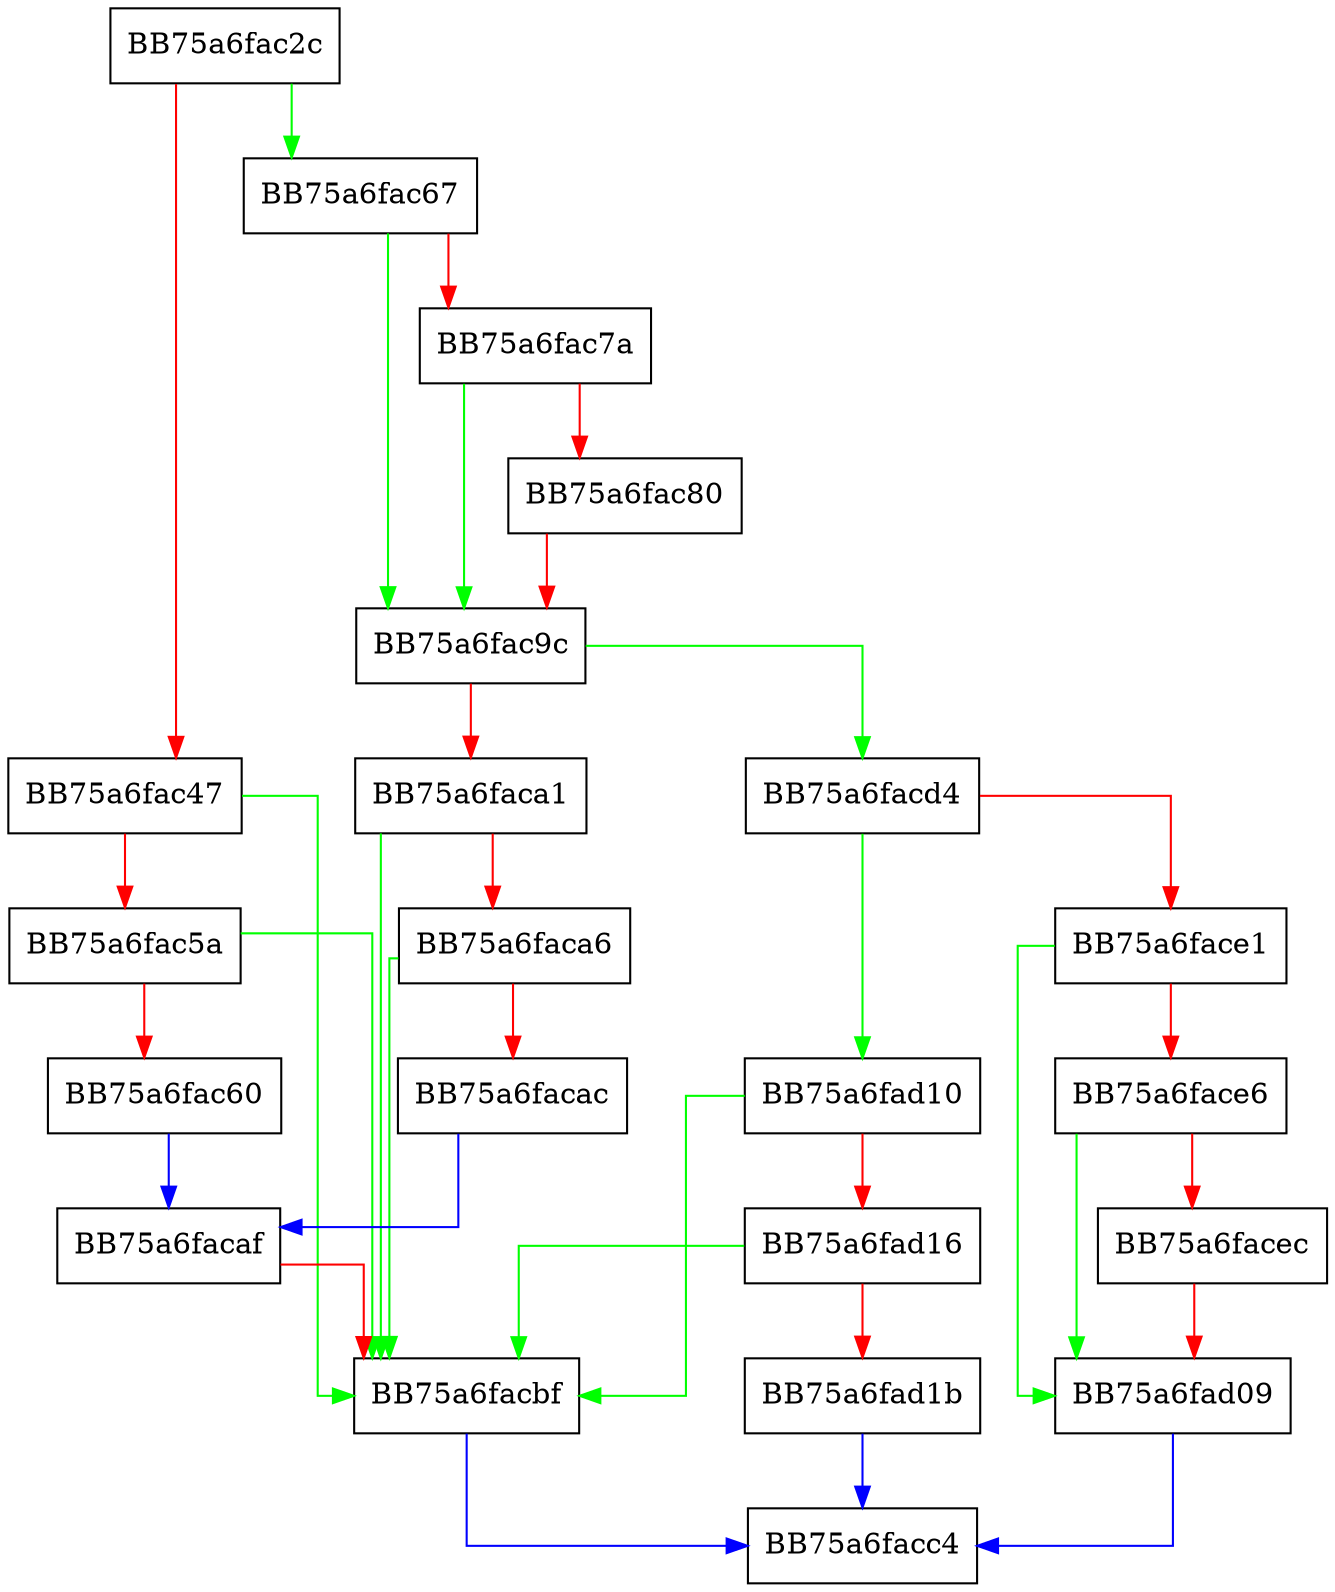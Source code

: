 digraph UberRtpSetCallback {
  node [shape="box"];
  graph [splines=ortho];
  BB75a6fac2c -> BB75a6fac67 [color="green"];
  BB75a6fac2c -> BB75a6fac47 [color="red"];
  BB75a6fac47 -> BB75a6facbf [color="green"];
  BB75a6fac47 -> BB75a6fac5a [color="red"];
  BB75a6fac5a -> BB75a6facbf [color="green"];
  BB75a6fac5a -> BB75a6fac60 [color="red"];
  BB75a6fac60 -> BB75a6facaf [color="blue"];
  BB75a6fac67 -> BB75a6fac9c [color="green"];
  BB75a6fac67 -> BB75a6fac7a [color="red"];
  BB75a6fac7a -> BB75a6fac9c [color="green"];
  BB75a6fac7a -> BB75a6fac80 [color="red"];
  BB75a6fac80 -> BB75a6fac9c [color="red"];
  BB75a6fac9c -> BB75a6facd4 [color="green"];
  BB75a6fac9c -> BB75a6faca1 [color="red"];
  BB75a6faca1 -> BB75a6facbf [color="green"];
  BB75a6faca1 -> BB75a6faca6 [color="red"];
  BB75a6faca6 -> BB75a6facbf [color="green"];
  BB75a6faca6 -> BB75a6facac [color="red"];
  BB75a6facac -> BB75a6facaf [color="blue"];
  BB75a6facaf -> BB75a6facbf [color="red"];
  BB75a6facbf -> BB75a6facc4 [color="blue"];
  BB75a6facd4 -> BB75a6fad10 [color="green"];
  BB75a6facd4 -> BB75a6face1 [color="red"];
  BB75a6face1 -> BB75a6fad09 [color="green"];
  BB75a6face1 -> BB75a6face6 [color="red"];
  BB75a6face6 -> BB75a6fad09 [color="green"];
  BB75a6face6 -> BB75a6facec [color="red"];
  BB75a6facec -> BB75a6fad09 [color="red"];
  BB75a6fad09 -> BB75a6facc4 [color="blue"];
  BB75a6fad10 -> BB75a6facbf [color="green"];
  BB75a6fad10 -> BB75a6fad16 [color="red"];
  BB75a6fad16 -> BB75a6facbf [color="green"];
  BB75a6fad16 -> BB75a6fad1b [color="red"];
  BB75a6fad1b -> BB75a6facc4 [color="blue"];
}